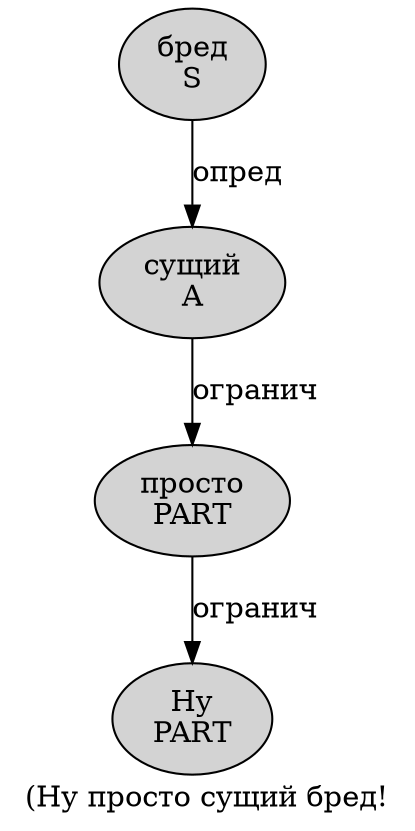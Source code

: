 digraph SENTENCE_3382 {
	graph [label="(Ну просто сущий бред!"]
	node [style=filled]
		1 [label="Ну
PART" color="" fillcolor=lightgray penwidth=1 shape=ellipse]
		2 [label="просто
PART" color="" fillcolor=lightgray penwidth=1 shape=ellipse]
		3 [label="сущий
A" color="" fillcolor=lightgray penwidth=1 shape=ellipse]
		4 [label="бред
S" color="" fillcolor=lightgray penwidth=1 shape=ellipse]
			3 -> 2 [label="огранич"]
			4 -> 3 [label="опред"]
			2 -> 1 [label="огранич"]
}
